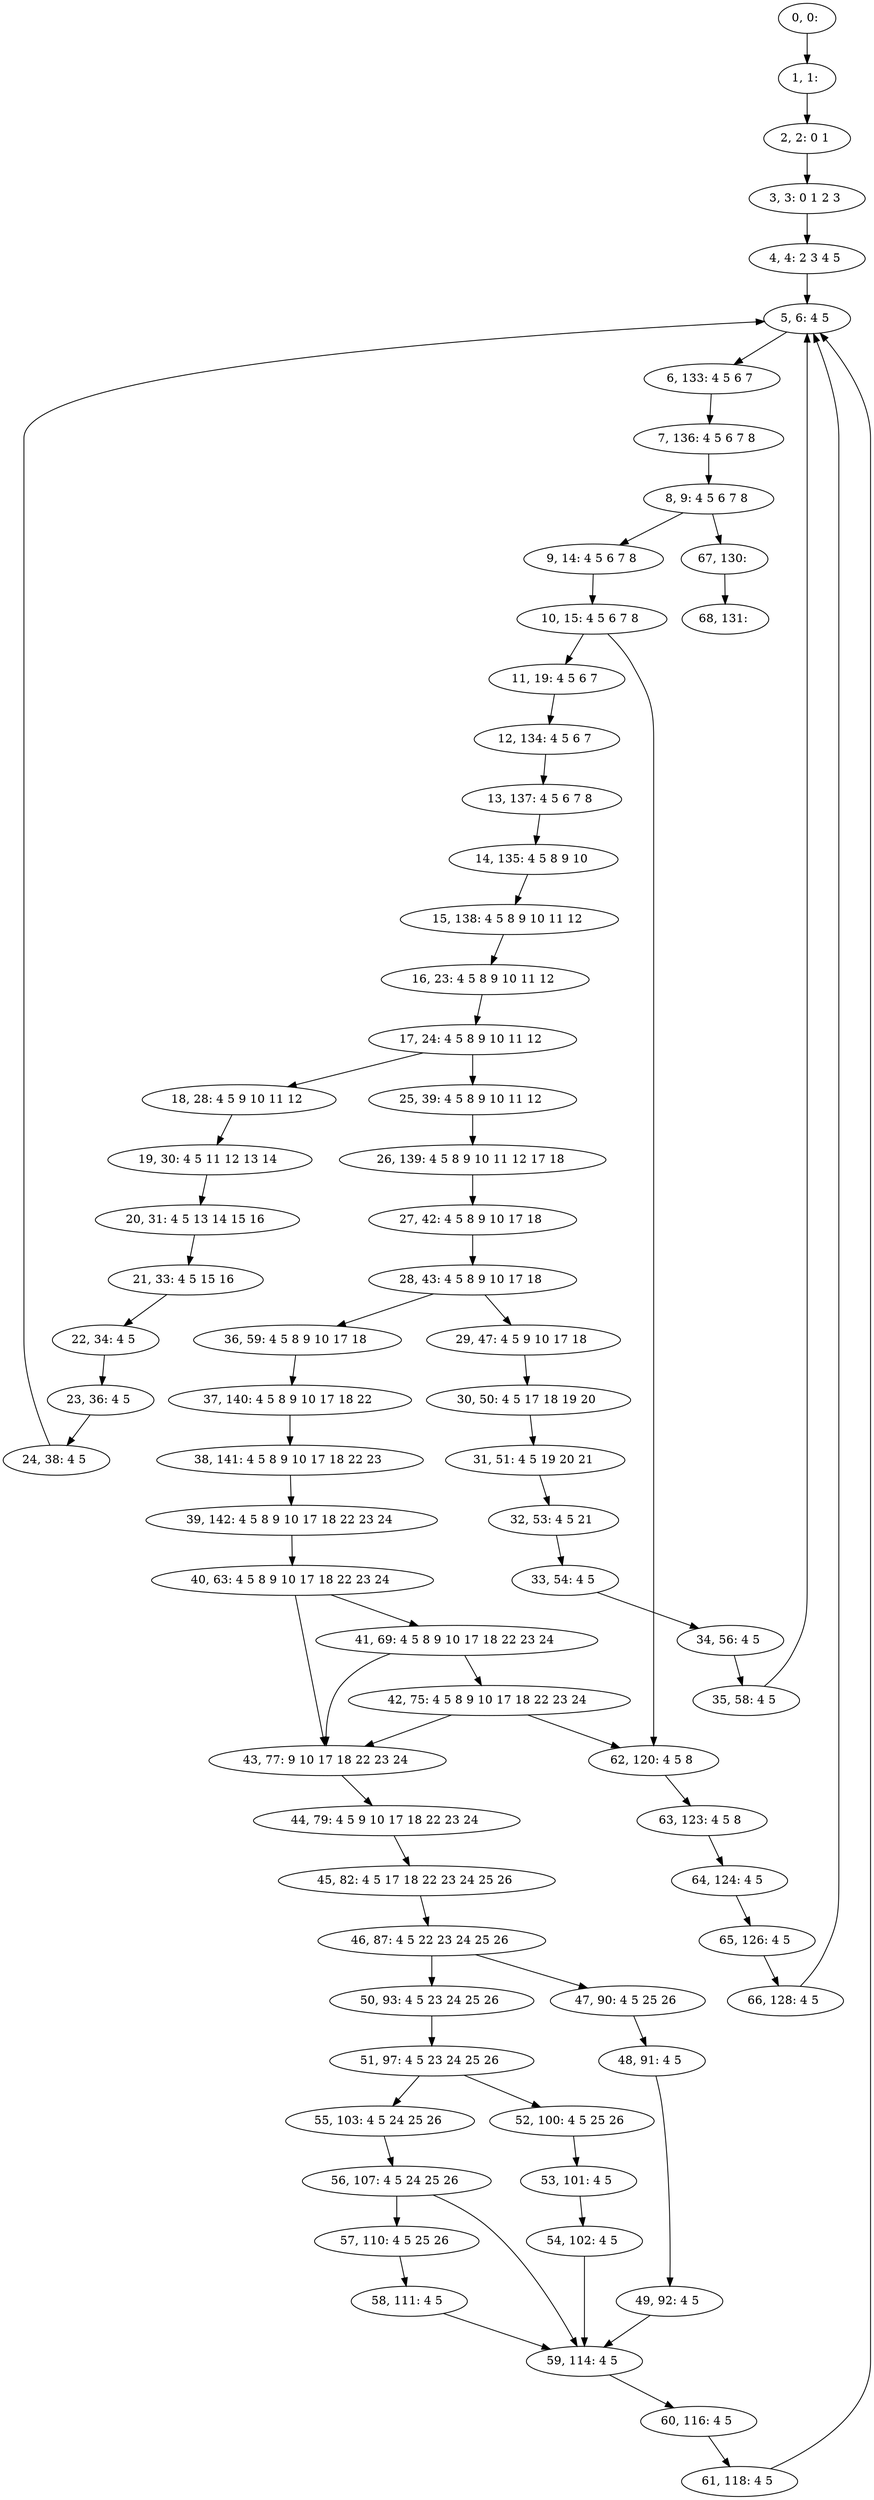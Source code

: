 digraph G {
0[label="0, 0: "];
1[label="1, 1: "];
2[label="2, 2: 0 1 "];
3[label="3, 3: 0 1 2 3 "];
4[label="4, 4: 2 3 4 5 "];
5[label="5, 6: 4 5 "];
6[label="6, 133: 4 5 6 7 "];
7[label="7, 136: 4 5 6 7 8 "];
8[label="8, 9: 4 5 6 7 8 "];
9[label="9, 14: 4 5 6 7 8 "];
10[label="10, 15: 4 5 6 7 8 "];
11[label="11, 19: 4 5 6 7 "];
12[label="12, 134: 4 5 6 7 "];
13[label="13, 137: 4 5 6 7 8 "];
14[label="14, 135: 4 5 8 9 10 "];
15[label="15, 138: 4 5 8 9 10 11 12 "];
16[label="16, 23: 4 5 8 9 10 11 12 "];
17[label="17, 24: 4 5 8 9 10 11 12 "];
18[label="18, 28: 4 5 9 10 11 12 "];
19[label="19, 30: 4 5 11 12 13 14 "];
20[label="20, 31: 4 5 13 14 15 16 "];
21[label="21, 33: 4 5 15 16 "];
22[label="22, 34: 4 5 "];
23[label="23, 36: 4 5 "];
24[label="24, 38: 4 5 "];
25[label="25, 39: 4 5 8 9 10 11 12 "];
26[label="26, 139: 4 5 8 9 10 11 12 17 18 "];
27[label="27, 42: 4 5 8 9 10 17 18 "];
28[label="28, 43: 4 5 8 9 10 17 18 "];
29[label="29, 47: 4 5 9 10 17 18 "];
30[label="30, 50: 4 5 17 18 19 20 "];
31[label="31, 51: 4 5 19 20 21 "];
32[label="32, 53: 4 5 21 "];
33[label="33, 54: 4 5 "];
34[label="34, 56: 4 5 "];
35[label="35, 58: 4 5 "];
36[label="36, 59: 4 5 8 9 10 17 18 "];
37[label="37, 140: 4 5 8 9 10 17 18 22 "];
38[label="38, 141: 4 5 8 9 10 17 18 22 23 "];
39[label="39, 142: 4 5 8 9 10 17 18 22 23 24 "];
40[label="40, 63: 4 5 8 9 10 17 18 22 23 24 "];
41[label="41, 69: 4 5 8 9 10 17 18 22 23 24 "];
42[label="42, 75: 4 5 8 9 10 17 18 22 23 24 "];
43[label="43, 77: 9 10 17 18 22 23 24 "];
44[label="44, 79: 4 5 9 10 17 18 22 23 24 "];
45[label="45, 82: 4 5 17 18 22 23 24 25 26 "];
46[label="46, 87: 4 5 22 23 24 25 26 "];
47[label="47, 90: 4 5 25 26 "];
48[label="48, 91: 4 5 "];
49[label="49, 92: 4 5 "];
50[label="50, 93: 4 5 23 24 25 26 "];
51[label="51, 97: 4 5 23 24 25 26 "];
52[label="52, 100: 4 5 25 26 "];
53[label="53, 101: 4 5 "];
54[label="54, 102: 4 5 "];
55[label="55, 103: 4 5 24 25 26 "];
56[label="56, 107: 4 5 24 25 26 "];
57[label="57, 110: 4 5 25 26 "];
58[label="58, 111: 4 5 "];
59[label="59, 114: 4 5 "];
60[label="60, 116: 4 5 "];
61[label="61, 118: 4 5 "];
62[label="62, 120: 4 5 8 "];
63[label="63, 123: 4 5 8 "];
64[label="64, 124: 4 5 "];
65[label="65, 126: 4 5 "];
66[label="66, 128: 4 5 "];
67[label="67, 130: "];
68[label="68, 131: "];
0->1 ;
1->2 ;
2->3 ;
3->4 ;
4->5 ;
5->6 ;
6->7 ;
7->8 ;
8->9 ;
8->67 ;
9->10 ;
10->11 ;
10->62 ;
11->12 ;
12->13 ;
13->14 ;
14->15 ;
15->16 ;
16->17 ;
17->18 ;
17->25 ;
18->19 ;
19->20 ;
20->21 ;
21->22 ;
22->23 ;
23->24 ;
24->5 ;
25->26 ;
26->27 ;
27->28 ;
28->29 ;
28->36 ;
29->30 ;
30->31 ;
31->32 ;
32->33 ;
33->34 ;
34->35 ;
35->5 ;
36->37 ;
37->38 ;
38->39 ;
39->40 ;
40->41 ;
40->43 ;
41->42 ;
41->43 ;
42->43 ;
42->62 ;
43->44 ;
44->45 ;
45->46 ;
46->47 ;
46->50 ;
47->48 ;
48->49 ;
49->59 ;
50->51 ;
51->52 ;
51->55 ;
52->53 ;
53->54 ;
54->59 ;
55->56 ;
56->57 ;
56->59 ;
57->58 ;
58->59 ;
59->60 ;
60->61 ;
61->5 ;
62->63 ;
63->64 ;
64->65 ;
65->66 ;
66->5 ;
67->68 ;
}
